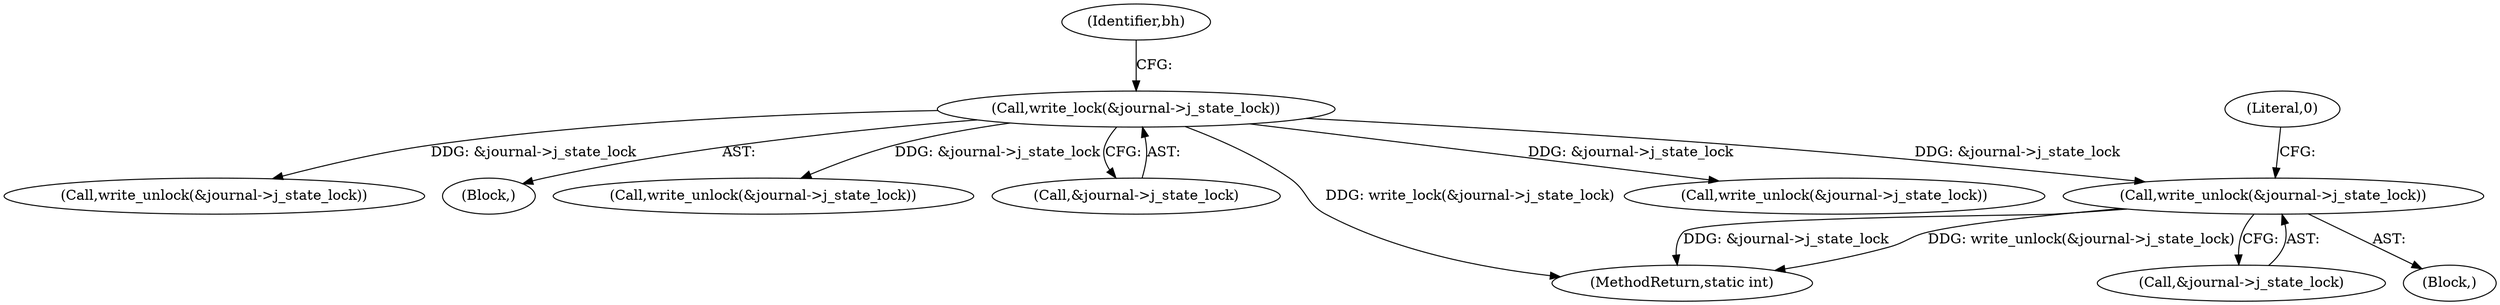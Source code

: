digraph "0_linux_15291164b22a357cb211b618adfef4fa82fc0de3@API" {
"1000281" [label="(Call,write_unlock(&journal->j_state_lock))"];
"1000130" [label="(Call,write_lock(&journal->j_state_lock))"];
"1000200" [label="(Call,write_unlock(&journal->j_state_lock))"];
"1000114" [label="(Block,)"];
"1000136" [label="(Identifier,bh)"];
"1000316" [label="(Call,write_unlock(&journal->j_state_lock))"];
"1000131" [label="(Call,&journal->j_state_lock)"];
"1000281" [label="(Call,write_unlock(&journal->j_state_lock))"];
"1000252" [label="(Block,)"];
"1000346" [label="(MethodReturn,static int)"];
"1000287" [label="(Literal,0)"];
"1000130" [label="(Call,write_lock(&journal->j_state_lock))"];
"1000233" [label="(Call,write_unlock(&journal->j_state_lock))"];
"1000282" [label="(Call,&journal->j_state_lock)"];
"1000281" -> "1000252"  [label="AST: "];
"1000281" -> "1000282"  [label="CFG: "];
"1000282" -> "1000281"  [label="AST: "];
"1000287" -> "1000281"  [label="CFG: "];
"1000281" -> "1000346"  [label="DDG: &journal->j_state_lock"];
"1000281" -> "1000346"  [label="DDG: write_unlock(&journal->j_state_lock)"];
"1000130" -> "1000281"  [label="DDG: &journal->j_state_lock"];
"1000130" -> "1000114"  [label="AST: "];
"1000130" -> "1000131"  [label="CFG: "];
"1000131" -> "1000130"  [label="AST: "];
"1000136" -> "1000130"  [label="CFG: "];
"1000130" -> "1000346"  [label="DDG: write_lock(&journal->j_state_lock)"];
"1000130" -> "1000200"  [label="DDG: &journal->j_state_lock"];
"1000130" -> "1000233"  [label="DDG: &journal->j_state_lock"];
"1000130" -> "1000316"  [label="DDG: &journal->j_state_lock"];
}
